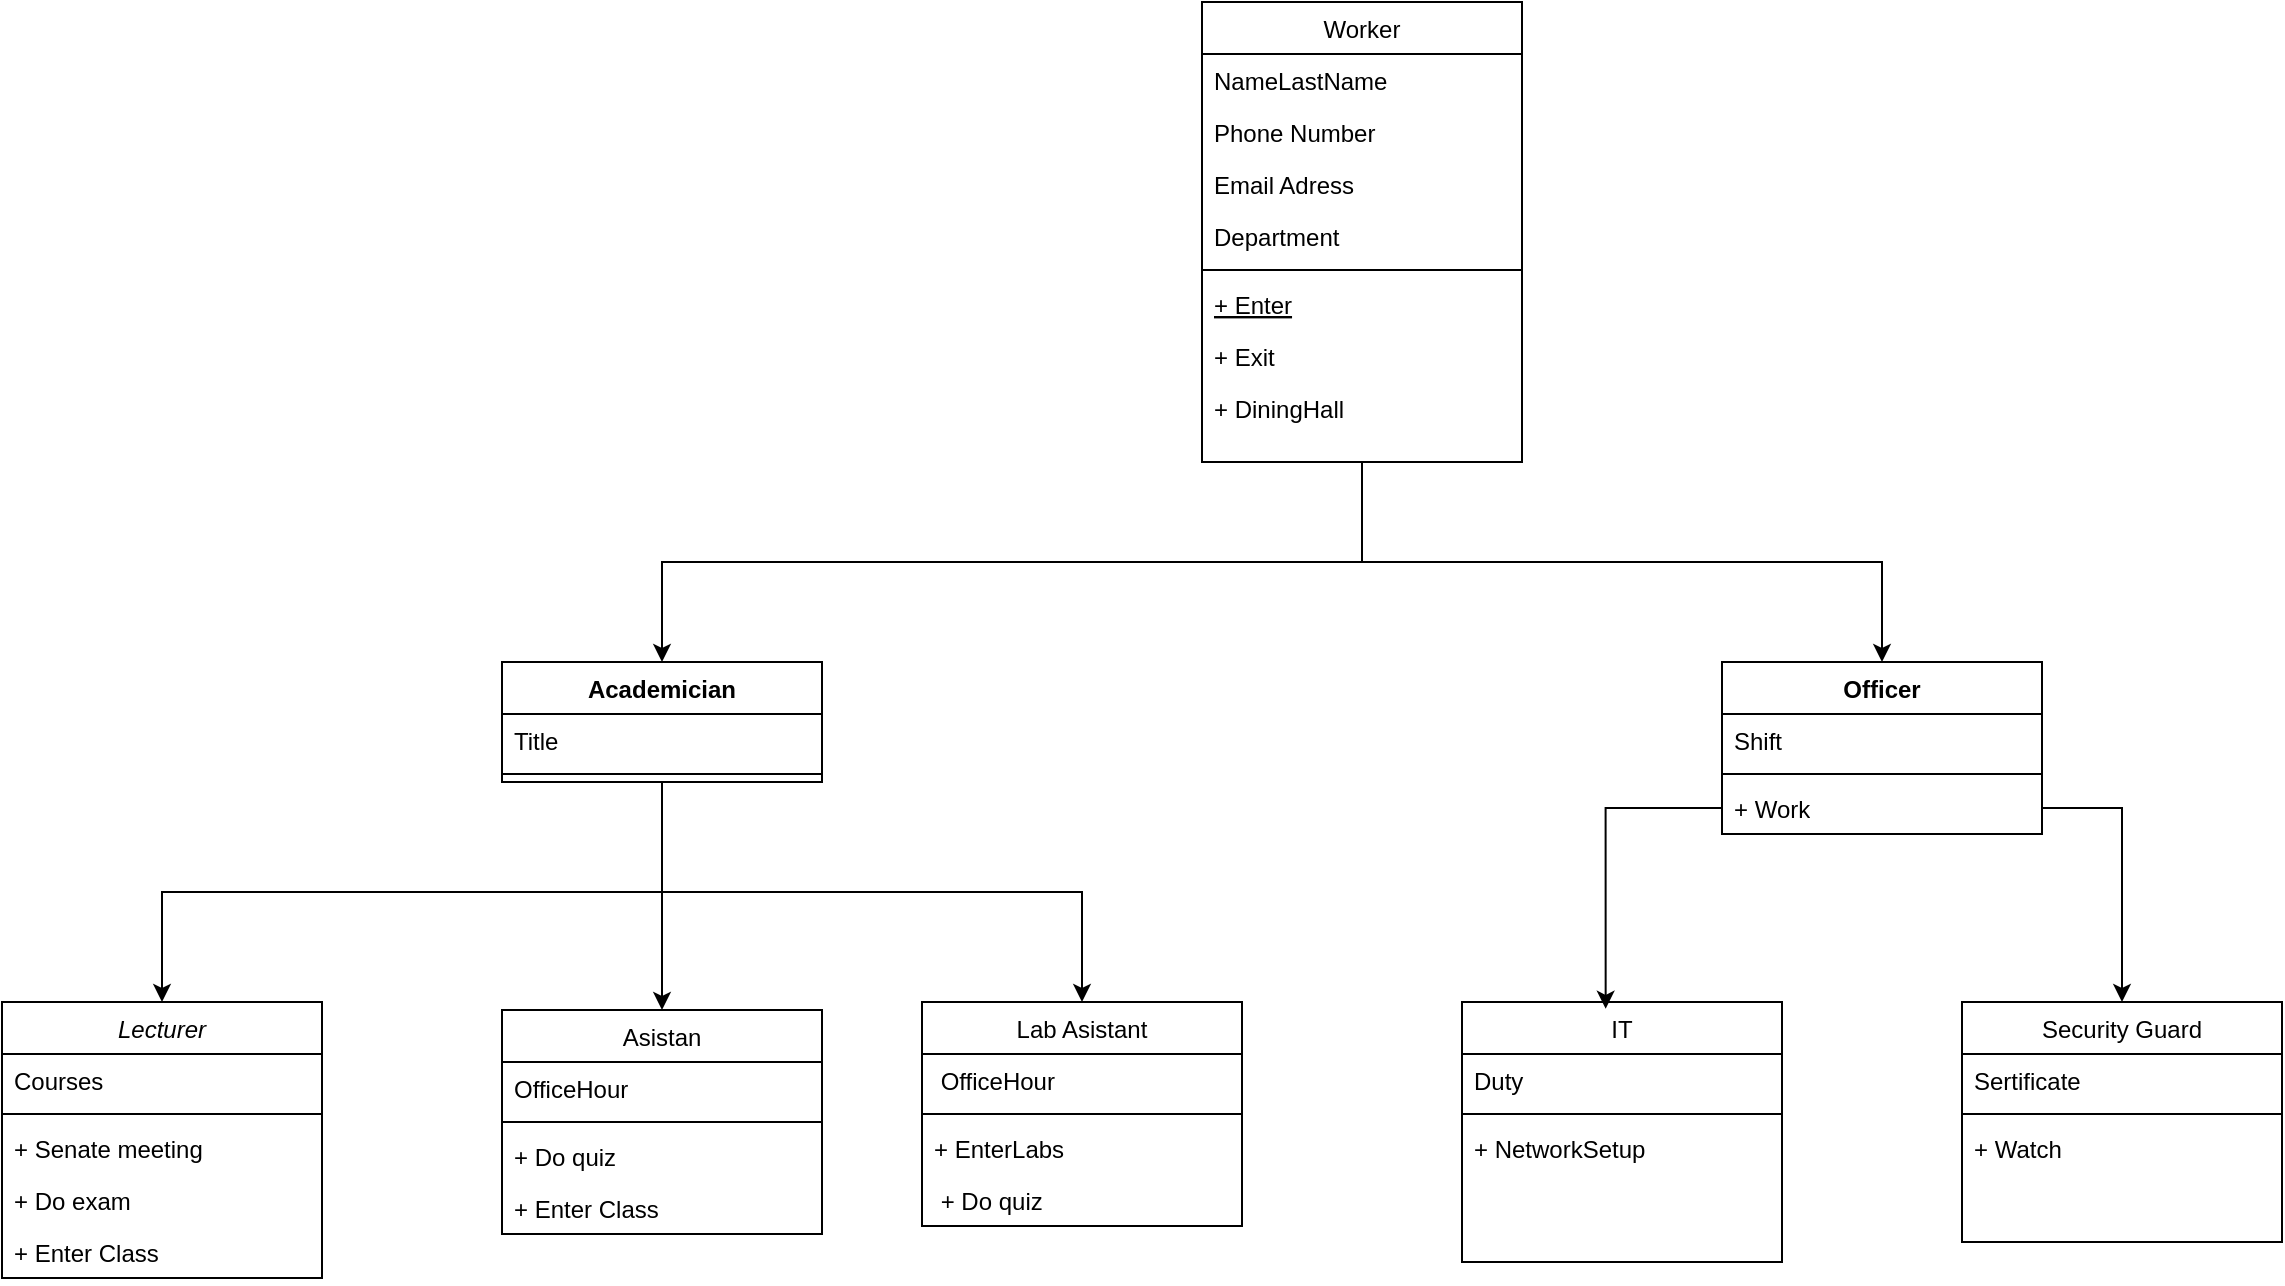 <mxfile version="26.2.15">
  <diagram id="C5RBs43oDa-KdzZeNtuy" name="Page-1">
    <mxGraphModel dx="2036" dy="719" grid="1" gridSize="10" guides="1" tooltips="1" connect="1" arrows="1" fold="1" page="1" pageScale="1" pageWidth="827" pageHeight="1169" math="0" shadow="0">
      <root>
        <mxCell id="WIyWlLk6GJQsqaUBKTNV-0" />
        <mxCell id="WIyWlLk6GJQsqaUBKTNV-1" parent="WIyWlLk6GJQsqaUBKTNV-0" />
        <mxCell id="zkfFHV4jXpPFQw0GAbJ--0" value="Lecturer" style="swimlane;fontStyle=2;align=center;verticalAlign=top;childLayout=stackLayout;horizontal=1;startSize=26;horizontalStack=0;resizeParent=1;resizeLast=0;collapsible=1;marginBottom=0;rounded=0;shadow=0;strokeWidth=1;" parent="WIyWlLk6GJQsqaUBKTNV-1" vertex="1">
          <mxGeometry x="-280" y="510" width="160" height="138" as="geometry">
            <mxRectangle x="230" y="140" width="160" height="26" as="alternateBounds" />
          </mxGeometry>
        </mxCell>
        <mxCell id="tIy13sJ4suIibAeD04oC-9" value="Courses" style="text;align=left;verticalAlign=top;spacingLeft=4;spacingRight=4;overflow=hidden;rotatable=0;points=[[0,0.5],[1,0.5]];portConstraint=eastwest;rounded=0;shadow=0;html=0;" vertex="1" parent="zkfFHV4jXpPFQw0GAbJ--0">
          <mxGeometry y="26" width="160" height="26" as="geometry" />
        </mxCell>
        <mxCell id="zkfFHV4jXpPFQw0GAbJ--4" value="" style="line;html=1;strokeWidth=1;align=left;verticalAlign=middle;spacingTop=-1;spacingLeft=3;spacingRight=3;rotatable=0;labelPosition=right;points=[];portConstraint=eastwest;" parent="zkfFHV4jXpPFQw0GAbJ--0" vertex="1">
          <mxGeometry y="52" width="160" height="8" as="geometry" />
        </mxCell>
        <mxCell id="tIy13sJ4suIibAeD04oC-14" value="+ Senate meeting" style="text;align=left;verticalAlign=top;spacingLeft=4;spacingRight=4;overflow=hidden;rotatable=0;points=[[0,0.5],[1,0.5]];portConstraint=eastwest;" vertex="1" parent="zkfFHV4jXpPFQw0GAbJ--0">
          <mxGeometry y="60" width="160" height="26" as="geometry" />
        </mxCell>
        <mxCell id="tIy13sJ4suIibAeD04oC-13" value="+ Do exam" style="text;align=left;verticalAlign=top;spacingLeft=4;spacingRight=4;overflow=hidden;rotatable=0;points=[[0,0.5],[1,0.5]];portConstraint=eastwest;" vertex="1" parent="zkfFHV4jXpPFQw0GAbJ--0">
          <mxGeometry y="86" width="160" height="26" as="geometry" />
        </mxCell>
        <mxCell id="tIy13sJ4suIibAeD04oC-116" value="+ Enter Class" style="text;align=left;verticalAlign=top;spacingLeft=4;spacingRight=4;overflow=hidden;rotatable=0;points=[[0,0.5],[1,0.5]];portConstraint=eastwest;" vertex="1" parent="zkfFHV4jXpPFQw0GAbJ--0">
          <mxGeometry y="112" width="160" height="26" as="geometry" />
        </mxCell>
        <mxCell id="tIy13sJ4suIibAeD04oC-104" style="edgeStyle=orthogonalEdgeStyle;rounded=0;orthogonalLoop=1;jettySize=auto;html=1;entryX=0.5;entryY=0;entryDx=0;entryDy=0;exitX=0.5;exitY=1;exitDx=0;exitDy=0;" edge="1" parent="WIyWlLk6GJQsqaUBKTNV-1" source="tIy13sJ4suIibAeD04oC-96" target="tIy13sJ4suIibAeD04oC-27">
          <mxGeometry relative="1" as="geometry">
            <mxPoint x="134.16" y="410.88" as="sourcePoint" />
          </mxGeometry>
        </mxCell>
        <mxCell id="zkfFHV4jXpPFQw0GAbJ--6" value="Asistan" style="swimlane;fontStyle=0;align=center;verticalAlign=top;childLayout=stackLayout;horizontal=1;startSize=26;horizontalStack=0;resizeParent=1;resizeLast=0;collapsible=1;marginBottom=0;rounded=0;shadow=0;strokeWidth=1;" parent="WIyWlLk6GJQsqaUBKTNV-1" vertex="1">
          <mxGeometry x="-30" y="514" width="160" height="112" as="geometry">
            <mxRectangle x="130" y="380" width="160" height="26" as="alternateBounds" />
          </mxGeometry>
        </mxCell>
        <mxCell id="tIy13sJ4suIibAeD04oC-20" value="OfficeHour" style="text;align=left;verticalAlign=top;spacingLeft=4;spacingRight=4;overflow=hidden;rotatable=0;points=[[0,0.5],[1,0.5]];portConstraint=eastwest;rounded=0;shadow=0;html=0;" vertex="1" parent="zkfFHV4jXpPFQw0GAbJ--6">
          <mxGeometry y="26" width="160" height="26" as="geometry" />
        </mxCell>
        <mxCell id="zkfFHV4jXpPFQw0GAbJ--9" value="" style="line;html=1;strokeWidth=1;align=left;verticalAlign=middle;spacingTop=-1;spacingLeft=3;spacingRight=3;rotatable=0;labelPosition=right;points=[];portConstraint=eastwest;" parent="zkfFHV4jXpPFQw0GAbJ--6" vertex="1">
          <mxGeometry y="52" width="160" height="8" as="geometry" />
        </mxCell>
        <mxCell id="tIy13sJ4suIibAeD04oC-24" value="+ Do quiz" style="text;align=left;verticalAlign=top;spacingLeft=4;spacingRight=4;overflow=hidden;rotatable=0;points=[[0,0.5],[1,0.5]];portConstraint=eastwest;" vertex="1" parent="zkfFHV4jXpPFQw0GAbJ--6">
          <mxGeometry y="60" width="160" height="26" as="geometry" />
        </mxCell>
        <mxCell id="tIy13sJ4suIibAeD04oC-115" value="+ Enter Class" style="text;align=left;verticalAlign=top;spacingLeft=4;spacingRight=4;overflow=hidden;rotatable=0;points=[[0,0.5],[1,0.5]];portConstraint=eastwest;" vertex="1" parent="zkfFHV4jXpPFQw0GAbJ--6">
          <mxGeometry y="86" width="160" height="26" as="geometry" />
        </mxCell>
        <mxCell id="tIy13sJ4suIibAeD04oC-27" value="Lab Asistant" style="swimlane;fontStyle=0;align=center;verticalAlign=top;childLayout=stackLayout;horizontal=1;startSize=26;horizontalStack=0;resizeParent=1;resizeLast=0;collapsible=1;marginBottom=0;rounded=0;shadow=0;strokeWidth=1;" vertex="1" parent="WIyWlLk6GJQsqaUBKTNV-1">
          <mxGeometry x="180" y="510" width="160" height="112" as="geometry">
            <mxRectangle x="130" y="380" width="160" height="26" as="alternateBounds" />
          </mxGeometry>
        </mxCell>
        <mxCell id="tIy13sJ4suIibAeD04oC-118" value=" OfficeHour" style="text;align=left;verticalAlign=top;spacingLeft=4;spacingRight=4;overflow=hidden;rotatable=0;points=[[0,0.5],[1,0.5]];portConstraint=eastwest;" vertex="1" parent="tIy13sJ4suIibAeD04oC-27">
          <mxGeometry y="26" width="160" height="26" as="geometry" />
        </mxCell>
        <mxCell id="tIy13sJ4suIibAeD04oC-34" value="" style="line;html=1;strokeWidth=1;align=left;verticalAlign=middle;spacingTop=-1;spacingLeft=3;spacingRight=3;rotatable=0;labelPosition=right;points=[];portConstraint=eastwest;" vertex="1" parent="tIy13sJ4suIibAeD04oC-27">
          <mxGeometry y="52" width="160" height="8" as="geometry" />
        </mxCell>
        <mxCell id="tIy13sJ4suIibAeD04oC-38" value="+ EnterLabs" style="text;align=left;verticalAlign=top;spacingLeft=4;spacingRight=4;overflow=hidden;rotatable=0;points=[[0,0.5],[1,0.5]];portConstraint=eastwest;flipH=0;" vertex="1" parent="tIy13sJ4suIibAeD04oC-27">
          <mxGeometry y="60" width="160" height="26" as="geometry" />
        </mxCell>
        <mxCell id="tIy13sJ4suIibAeD04oC-114" value=" + Do quiz" style="text;align=left;verticalAlign=top;spacingLeft=4;spacingRight=4;overflow=hidden;rotatable=0;points=[[0,0.5],[1,0.5]];portConstraint=eastwest;" vertex="1" parent="tIy13sJ4suIibAeD04oC-27">
          <mxGeometry y="86" width="160" height="26" as="geometry" />
        </mxCell>
        <mxCell id="tIy13sJ4suIibAeD04oC-53" value="IT" style="swimlane;fontStyle=0;align=center;verticalAlign=top;childLayout=stackLayout;horizontal=1;startSize=26;horizontalStack=0;resizeParent=1;resizeLast=0;collapsible=1;marginBottom=0;rounded=0;shadow=0;strokeWidth=1;" vertex="1" parent="WIyWlLk6GJQsqaUBKTNV-1">
          <mxGeometry x="450" y="510" width="160" height="130" as="geometry">
            <mxRectangle x="130" y="380" width="160" height="26" as="alternateBounds" />
          </mxGeometry>
        </mxCell>
        <mxCell id="tIy13sJ4suIibAeD04oC-59" value="Duty" style="text;align=left;verticalAlign=top;spacingLeft=4;spacingRight=4;overflow=hidden;rotatable=0;points=[[0,0.5],[1,0.5]];portConstraint=eastwest;rounded=0;shadow=0;html=0;" vertex="1" parent="tIy13sJ4suIibAeD04oC-53">
          <mxGeometry y="26" width="160" height="26" as="geometry" />
        </mxCell>
        <mxCell id="tIy13sJ4suIibAeD04oC-60" value="" style="line;html=1;strokeWidth=1;align=left;verticalAlign=middle;spacingTop=-1;spacingLeft=3;spacingRight=3;rotatable=0;labelPosition=right;points=[];portConstraint=eastwest;" vertex="1" parent="tIy13sJ4suIibAeD04oC-53">
          <mxGeometry y="52" width="160" height="8" as="geometry" />
        </mxCell>
        <mxCell id="tIy13sJ4suIibAeD04oC-65" value="+ NetworkSetup" style="text;align=left;verticalAlign=top;spacingLeft=4;spacingRight=4;overflow=hidden;rotatable=0;points=[[0,0.5],[1,0.5]];portConstraint=eastwest;" vertex="1" parent="tIy13sJ4suIibAeD04oC-53">
          <mxGeometry y="60" width="160" height="26" as="geometry" />
        </mxCell>
        <mxCell id="tIy13sJ4suIibAeD04oC-66" value="Security Guard" style="swimlane;fontStyle=0;align=center;verticalAlign=top;childLayout=stackLayout;horizontal=1;startSize=26;horizontalStack=0;resizeParent=1;resizeLast=0;collapsible=1;marginBottom=0;rounded=0;shadow=0;strokeWidth=1;" vertex="1" parent="WIyWlLk6GJQsqaUBKTNV-1">
          <mxGeometry x="700" y="510" width="160" height="120" as="geometry">
            <mxRectangle x="130" y="380" width="160" height="26" as="alternateBounds" />
          </mxGeometry>
        </mxCell>
        <mxCell id="tIy13sJ4suIibAeD04oC-72" value="Sertificate" style="text;align=left;verticalAlign=top;spacingLeft=4;spacingRight=4;overflow=hidden;rotatable=0;points=[[0,0.5],[1,0.5]];portConstraint=eastwest;rounded=0;shadow=0;html=0;" vertex="1" parent="tIy13sJ4suIibAeD04oC-66">
          <mxGeometry y="26" width="160" height="26" as="geometry" />
        </mxCell>
        <mxCell id="tIy13sJ4suIibAeD04oC-73" value="" style="line;html=1;strokeWidth=1;align=left;verticalAlign=middle;spacingTop=-1;spacingLeft=3;spacingRight=3;rotatable=0;labelPosition=right;points=[];portConstraint=eastwest;" vertex="1" parent="tIy13sJ4suIibAeD04oC-66">
          <mxGeometry y="52" width="160" height="8" as="geometry" />
        </mxCell>
        <mxCell id="tIy13sJ4suIibAeD04oC-78" value="+ Watch" style="text;align=left;verticalAlign=top;spacingLeft=4;spacingRight=4;overflow=hidden;rotatable=0;points=[[0,0.5],[1,0.5]];portConstraint=eastwest;" vertex="1" parent="tIy13sJ4suIibAeD04oC-66">
          <mxGeometry y="60" width="160" height="26" as="geometry" />
        </mxCell>
        <mxCell id="tIy13sJ4suIibAeD04oC-105" style="edgeStyle=orthogonalEdgeStyle;rounded=0;orthogonalLoop=1;jettySize=auto;html=1;exitX=0.5;exitY=1;exitDx=0;exitDy=0;entryX=0.5;entryY=0;entryDx=0;entryDy=0;" edge="1" parent="WIyWlLk6GJQsqaUBKTNV-1" source="tIy13sJ4suIibAeD04oC-79" target="tIy13sJ4suIibAeD04oC-96">
          <mxGeometry relative="1" as="geometry" />
        </mxCell>
        <mxCell id="tIy13sJ4suIibAeD04oC-111" style="edgeStyle=orthogonalEdgeStyle;rounded=0;orthogonalLoop=1;jettySize=auto;html=1;exitX=0.5;exitY=1;exitDx=0;exitDy=0;entryX=0.5;entryY=0;entryDx=0;entryDy=0;" edge="1" parent="WIyWlLk6GJQsqaUBKTNV-1" source="tIy13sJ4suIibAeD04oC-79" target="tIy13sJ4suIibAeD04oC-107">
          <mxGeometry relative="1" as="geometry" />
        </mxCell>
        <mxCell id="tIy13sJ4suIibAeD04oC-79" value="Worker" style="swimlane;fontStyle=0;align=center;verticalAlign=top;childLayout=stackLayout;horizontal=1;startSize=26;horizontalStack=0;resizeParent=1;resizeLast=0;collapsible=1;marginBottom=0;rounded=0;shadow=0;strokeWidth=1;" vertex="1" parent="WIyWlLk6GJQsqaUBKTNV-1">
          <mxGeometry x="320" y="10" width="160" height="230" as="geometry">
            <mxRectangle x="130" y="380" width="160" height="26" as="alternateBounds" />
          </mxGeometry>
        </mxCell>
        <mxCell id="tIy13sJ4suIibAeD04oC-80" value="NameLastName" style="text;align=left;verticalAlign=top;spacingLeft=4;spacingRight=4;overflow=hidden;rotatable=0;points=[[0,0.5],[1,0.5]];portConstraint=eastwest;" vertex="1" parent="tIy13sJ4suIibAeD04oC-79">
          <mxGeometry y="26" width="160" height="26" as="geometry" />
        </mxCell>
        <mxCell id="tIy13sJ4suIibAeD04oC-81" value="Phone Number" style="text;align=left;verticalAlign=top;spacingLeft=4;spacingRight=4;overflow=hidden;rotatable=0;points=[[0,0.5],[1,0.5]];portConstraint=eastwest;rounded=0;shadow=0;html=0;" vertex="1" parent="tIy13sJ4suIibAeD04oC-79">
          <mxGeometry y="52" width="160" height="26" as="geometry" />
        </mxCell>
        <mxCell id="tIy13sJ4suIibAeD04oC-82" value="Email Adress" style="text;align=left;verticalAlign=top;spacingLeft=4;spacingRight=4;overflow=hidden;rotatable=0;points=[[0,0.5],[1,0.5]];portConstraint=eastwest;rounded=0;shadow=0;html=0;" vertex="1" parent="tIy13sJ4suIibAeD04oC-79">
          <mxGeometry y="78" width="160" height="26" as="geometry" />
        </mxCell>
        <mxCell id="tIy13sJ4suIibAeD04oC-83" value="Department" style="text;align=left;verticalAlign=top;spacingLeft=4;spacingRight=4;overflow=hidden;rotatable=0;points=[[0,0.5],[1,0.5]];portConstraint=eastwest;rounded=0;shadow=0;html=0;" vertex="1" parent="tIy13sJ4suIibAeD04oC-79">
          <mxGeometry y="104" width="160" height="26" as="geometry" />
        </mxCell>
        <mxCell id="tIy13sJ4suIibAeD04oC-86" value="" style="line;html=1;strokeWidth=1;align=left;verticalAlign=middle;spacingTop=-1;spacingLeft=3;spacingRight=3;rotatable=0;labelPosition=right;points=[];portConstraint=eastwest;" vertex="1" parent="tIy13sJ4suIibAeD04oC-79">
          <mxGeometry y="130" width="160" height="8" as="geometry" />
        </mxCell>
        <mxCell id="tIy13sJ4suIibAeD04oC-87" value="+ Enter" style="text;align=left;verticalAlign=top;spacingLeft=4;spacingRight=4;overflow=hidden;rotatable=0;points=[[0,0.5],[1,0.5]];portConstraint=eastwest;fontStyle=4" vertex="1" parent="tIy13sJ4suIibAeD04oC-79">
          <mxGeometry y="138" width="160" height="26" as="geometry" />
        </mxCell>
        <mxCell id="tIy13sJ4suIibAeD04oC-88" value="+ Exit" style="text;align=left;verticalAlign=top;spacingLeft=4;spacingRight=4;overflow=hidden;rotatable=0;points=[[0,0.5],[1,0.5]];portConstraint=eastwest;" vertex="1" parent="tIy13sJ4suIibAeD04oC-79">
          <mxGeometry y="164" width="160" height="26" as="geometry" />
        </mxCell>
        <mxCell id="tIy13sJ4suIibAeD04oC-89" value="+ DiningHall    " style="text;align=left;verticalAlign=top;spacingLeft=4;spacingRight=4;overflow=hidden;rotatable=0;points=[[0,0.5],[1,0.5]];portConstraint=eastwest;" vertex="1" parent="tIy13sJ4suIibAeD04oC-79">
          <mxGeometry y="190" width="160" height="26" as="geometry" />
        </mxCell>
        <mxCell id="tIy13sJ4suIibAeD04oC-117" style="edgeStyle=orthogonalEdgeStyle;rounded=0;orthogonalLoop=1;jettySize=auto;html=1;exitX=0.5;exitY=1;exitDx=0;exitDy=0;entryX=0.5;entryY=0;entryDx=0;entryDy=0;" edge="1" parent="WIyWlLk6GJQsqaUBKTNV-1" source="tIy13sJ4suIibAeD04oC-96" target="zkfFHV4jXpPFQw0GAbJ--0">
          <mxGeometry relative="1" as="geometry" />
        </mxCell>
        <mxCell id="tIy13sJ4suIibAeD04oC-96" value="Academician" style="swimlane;fontStyle=1;align=center;verticalAlign=top;childLayout=stackLayout;horizontal=1;startSize=26;horizontalStack=0;resizeParent=1;resizeParentMax=0;resizeLast=0;collapsible=1;marginBottom=0;whiteSpace=wrap;html=1;" vertex="1" parent="WIyWlLk6GJQsqaUBKTNV-1">
          <mxGeometry x="-30" y="340" width="160" height="60" as="geometry" />
        </mxCell>
        <mxCell id="tIy13sJ4suIibAeD04oC-97" value="Title" style="text;strokeColor=none;fillColor=none;align=left;verticalAlign=top;spacingLeft=4;spacingRight=4;overflow=hidden;rotatable=0;points=[[0,0.5],[1,0.5]];portConstraint=eastwest;whiteSpace=wrap;html=1;" vertex="1" parent="tIy13sJ4suIibAeD04oC-96">
          <mxGeometry y="26" width="160" height="26" as="geometry" />
        </mxCell>
        <mxCell id="tIy13sJ4suIibAeD04oC-98" value="" style="line;strokeWidth=1;fillColor=none;align=left;verticalAlign=middle;spacingTop=-1;spacingLeft=3;spacingRight=3;rotatable=0;labelPosition=right;points=[];portConstraint=eastwest;strokeColor=inherit;" vertex="1" parent="tIy13sJ4suIibAeD04oC-96">
          <mxGeometry y="52" width="160" height="8" as="geometry" />
        </mxCell>
        <mxCell id="tIy13sJ4suIibAeD04oC-102" style="edgeStyle=orthogonalEdgeStyle;rounded=0;orthogonalLoop=1;jettySize=auto;html=1;exitX=0.5;exitY=1;exitDx=0;exitDy=0;entryX=0.5;entryY=0;entryDx=0;entryDy=0;" edge="1" parent="WIyWlLk6GJQsqaUBKTNV-1" source="tIy13sJ4suIibAeD04oC-96" target="zkfFHV4jXpPFQw0GAbJ--6">
          <mxGeometry relative="1" as="geometry">
            <mxPoint x="130" y="420" as="sourcePoint" />
          </mxGeometry>
        </mxCell>
        <mxCell id="tIy13sJ4suIibAeD04oC-107" value="Officer" style="swimlane;fontStyle=1;align=center;verticalAlign=top;childLayout=stackLayout;horizontal=1;startSize=26;horizontalStack=0;resizeParent=1;resizeParentMax=0;resizeLast=0;collapsible=1;marginBottom=0;whiteSpace=wrap;html=1;" vertex="1" parent="WIyWlLk6GJQsqaUBKTNV-1">
          <mxGeometry x="580" y="340" width="160" height="86" as="geometry" />
        </mxCell>
        <mxCell id="tIy13sJ4suIibAeD04oC-108" value="Shift" style="text;strokeColor=none;fillColor=none;align=left;verticalAlign=top;spacingLeft=4;spacingRight=4;overflow=hidden;rotatable=0;points=[[0,0.5],[1,0.5]];portConstraint=eastwest;whiteSpace=wrap;html=1;" vertex="1" parent="tIy13sJ4suIibAeD04oC-107">
          <mxGeometry y="26" width="160" height="26" as="geometry" />
        </mxCell>
        <mxCell id="tIy13sJ4suIibAeD04oC-109" value="" style="line;strokeWidth=1;fillColor=none;align=left;verticalAlign=middle;spacingTop=-1;spacingLeft=3;spacingRight=3;rotatable=0;labelPosition=right;points=[];portConstraint=eastwest;strokeColor=inherit;" vertex="1" parent="tIy13sJ4suIibAeD04oC-107">
          <mxGeometry y="52" width="160" height="8" as="geometry" />
        </mxCell>
        <mxCell id="tIy13sJ4suIibAeD04oC-110" value="+ Work" style="text;strokeColor=none;fillColor=none;align=left;verticalAlign=top;spacingLeft=4;spacingRight=4;overflow=hidden;rotatable=0;points=[[0,0.5],[1,0.5]];portConstraint=eastwest;whiteSpace=wrap;html=1;" vertex="1" parent="tIy13sJ4suIibAeD04oC-107">
          <mxGeometry y="60" width="160" height="26" as="geometry" />
        </mxCell>
        <mxCell id="tIy13sJ4suIibAeD04oC-112" style="edgeStyle=orthogonalEdgeStyle;rounded=0;orthogonalLoop=1;jettySize=auto;html=1;exitX=0;exitY=0.5;exitDx=0;exitDy=0;entryX=0.449;entryY=0.026;entryDx=0;entryDy=0;entryPerimeter=0;" edge="1" parent="WIyWlLk6GJQsqaUBKTNV-1" source="tIy13sJ4suIibAeD04oC-110" target="tIy13sJ4suIibAeD04oC-53">
          <mxGeometry relative="1" as="geometry" />
        </mxCell>
        <mxCell id="tIy13sJ4suIibAeD04oC-113" style="edgeStyle=orthogonalEdgeStyle;rounded=0;orthogonalLoop=1;jettySize=auto;html=1;entryX=0.5;entryY=0;entryDx=0;entryDy=0;" edge="1" parent="WIyWlLk6GJQsqaUBKTNV-1" source="tIy13sJ4suIibAeD04oC-110" target="tIy13sJ4suIibAeD04oC-66">
          <mxGeometry relative="1" as="geometry" />
        </mxCell>
      </root>
    </mxGraphModel>
  </diagram>
</mxfile>
